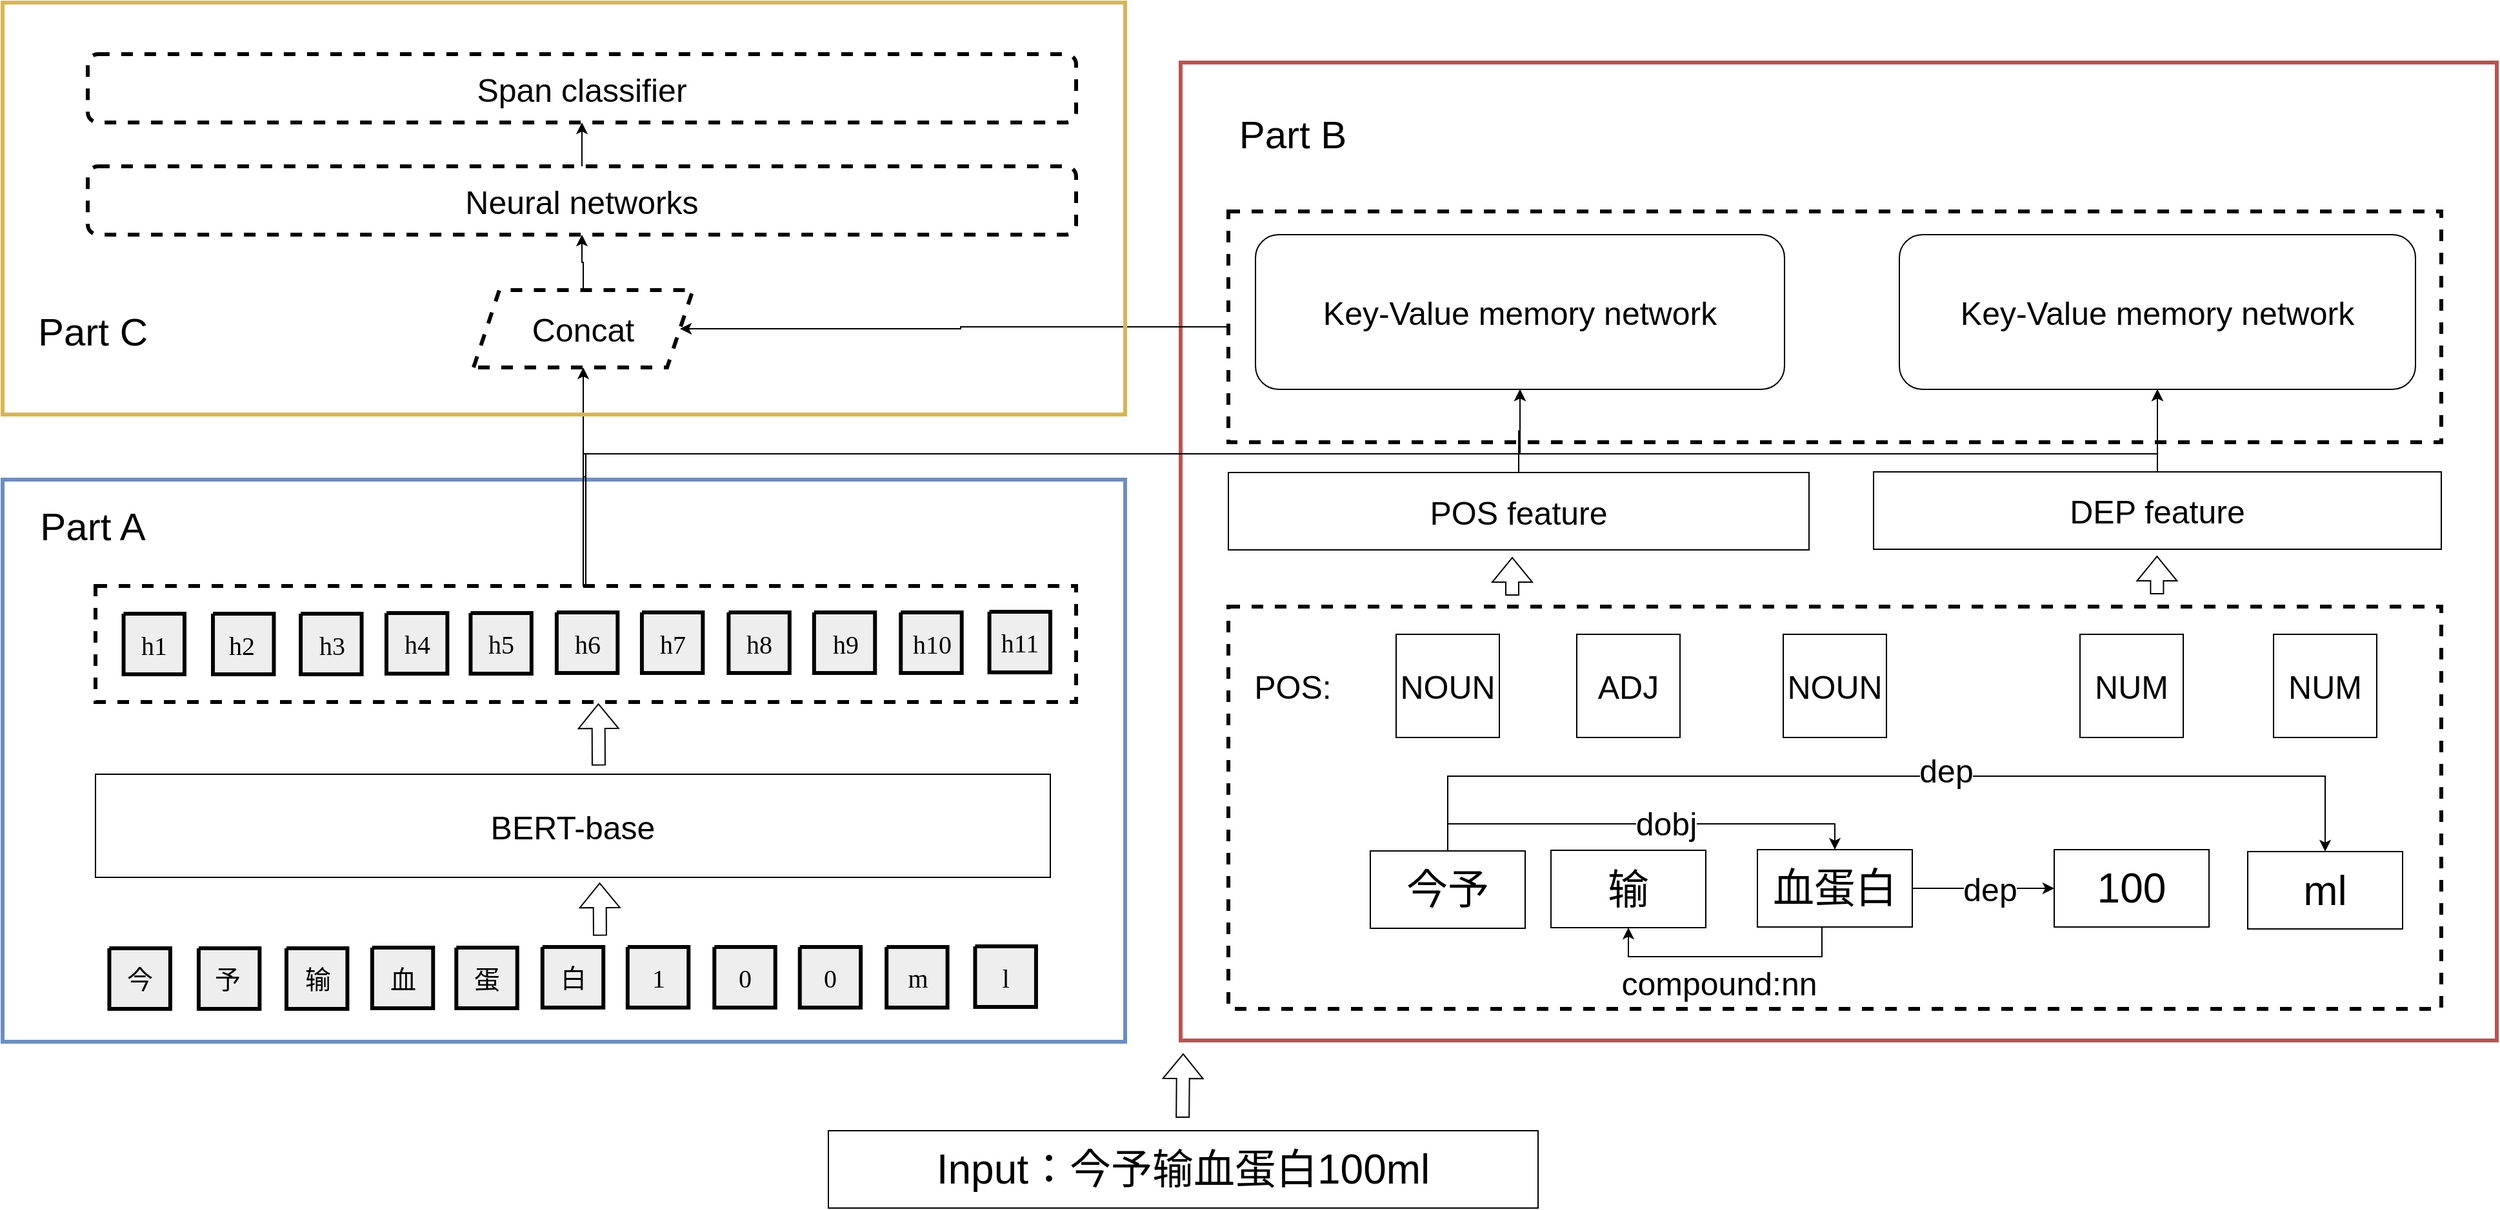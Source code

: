 <mxfile version="20.8.20" type="github" pages="2">
  <diagram id="XQGgxCQb59CGtTCqFSaC" name="第 1 页">
    <mxGraphModel dx="2586" dy="4641" grid="0" gridSize="10" guides="1" tooltips="1" connect="1" arrows="1" fold="1" page="1" pageScale="1" pageWidth="2339" pageHeight="3300" math="0" shadow="0">
      <root>
        <mxCell id="0" />
        <mxCell id="1" parent="0" />
        <mxCell id="_EZ3YEkm6RuFGxG8F9kl-73" value="" style="rounded=0;whiteSpace=wrap;html=1;strokeWidth=3;fontSize=25;fillColor=none;strokeColor=#b85450;" parent="1" vertex="1">
          <mxGeometry x="1573" y="-23.5" width="1020" height="758.5" as="geometry" />
        </mxCell>
        <mxCell id="_EZ3YEkm6RuFGxG8F9kl-71" value="" style="rounded=0;whiteSpace=wrap;html=1;strokeWidth=3;fontSize=25;fillColor=none;strokeColor=#6c8ebf;" parent="1" vertex="1">
          <mxGeometry x="660" y="300" width="870" height="436" as="geometry" />
        </mxCell>
        <mxCell id="_EZ3YEkm6RuFGxG8F9kl-60" value="" style="rounded=0;whiteSpace=wrap;html=1;dashed=1;strokeWidth=3;fontSize=25;fillColor=none;" parent="1" vertex="1">
          <mxGeometry x="1610" y="92" width="940" height="179" as="geometry" />
        </mxCell>
        <mxCell id="_EZ3YEkm6RuFGxG8F9kl-51" value="" style="rounded=0;whiteSpace=wrap;html=1;fontSize=25;fillColor=none;dashed=1;strokeWidth=3;" parent="1" vertex="1">
          <mxGeometry x="1610" y="398.5" width="940" height="312" as="geometry" />
        </mxCell>
        <mxCell id="NS00gCiKRsFZbpaDCI7U-1" value="" style="verticalLabelPosition=bottom;verticalAlign=top;html=1;shape=mxgraph.basic.patternFillRect;fillStyle=auto;step=5;fillStrokeWidth=0.2;fillStrokeColor=#dddddd;gradientDirection=north;strokeColor=none;shadow=0;sketch=0;fillColor=#eeeeee;strokeWidth=3;" parent="1" vertex="1">
          <mxGeometry x="742.73" y="663.5" width="47.22" height="47" as="geometry" />
        </mxCell>
        <mxCell id="NS00gCiKRsFZbpaDCI7U-2" value="&lt;span style=&quot;font-size: 20px;&quot;&gt;今&lt;/span&gt;" style="text;html=1;resizable=0;autosize=1;align=center;verticalAlign=middle;points=[];fillColor=none;strokeColor=none;rounded=0;dashed=1;fontFamily=Times New Roman;fontSize=11;strokeWidth=3;" parent="1" vertex="1">
          <mxGeometry x="745.73" y="667" width="40" height="40" as="geometry" />
        </mxCell>
        <mxCell id="NS00gCiKRsFZbpaDCI7U-3" value="" style="verticalLabelPosition=bottom;verticalAlign=top;html=1;shape=mxgraph.basic.patternFillRect;fillStyle=auto;step=5;fillStrokeWidth=0.2;fillStrokeColor=#dddddd;gradientDirection=north;strokeColor=none;shadow=0;sketch=0;fillColor=#eeeeee;strokeWidth=3;" parent="1" vertex="1">
          <mxGeometry x="811.98" y="663.5" width="47.22" height="47" as="geometry" />
        </mxCell>
        <mxCell id="NS00gCiKRsFZbpaDCI7U-4" value="" style="verticalLabelPosition=bottom;verticalAlign=top;html=1;shape=mxgraph.basic.patternFillRect;fillStyle=auto;step=5;fillStrokeWidth=0.2;fillStrokeColor=#dddddd;gradientDirection=north;strokeColor=none;shadow=0;sketch=0;fillColor=#eeeeee;strokeWidth=3;" parent="1" vertex="1">
          <mxGeometry x="880.01" y="663.5" width="47.22" height="47" as="geometry" />
        </mxCell>
        <mxCell id="NS00gCiKRsFZbpaDCI7U-5" value="&lt;font style=&quot;font-size: 20px;&quot;&gt;予&lt;/font&gt;" style="text;html=1;resizable=0;autosize=1;align=center;verticalAlign=middle;points=[];fillColor=none;strokeColor=none;rounded=0;dashed=1;fontFamily=Times New Roman;fontSize=11;strokeWidth=3;" parent="1" vertex="1">
          <mxGeometry x="813.72" y="667" width="40" height="40" as="geometry" />
        </mxCell>
        <mxCell id="NS00gCiKRsFZbpaDCI7U-6" value="&lt;span style=&quot;font-size: 20px;&quot;&gt;输&lt;/span&gt;" style="text;html=1;resizable=0;autosize=1;align=center;verticalAlign=middle;points=[];fillColor=none;strokeColor=none;rounded=0;dashed=1;fontFamily=Times New Roman;fontSize=11;strokeWidth=3;" parent="1" vertex="1">
          <mxGeometry x="883.62" y="667" width="40" height="40" as="geometry" />
        </mxCell>
        <mxCell id="NS00gCiKRsFZbpaDCI7U-7" value="" style="verticalLabelPosition=bottom;verticalAlign=top;html=1;shape=mxgraph.basic.patternFillRect;fillStyle=auto;step=5;fillStrokeWidth=0.2;fillStrokeColor=#dddddd;gradientDirection=north;strokeColor=none;shadow=0;sketch=0;fillColor=#eeeeee;strokeWidth=3;" parent="1" vertex="1">
          <mxGeometry x="946.44" y="663" width="47.22" height="47" as="geometry" />
        </mxCell>
        <mxCell id="NS00gCiKRsFZbpaDCI7U-8" value="" style="verticalLabelPosition=bottom;verticalAlign=top;html=1;shape=mxgraph.basic.patternFillRect;fillStyle=auto;step=5;fillStrokeWidth=0.2;fillStrokeColor=#dddddd;gradientDirection=north;strokeColor=none;shadow=0;sketch=0;fillColor=#eeeeee;strokeWidth=3;" parent="1" vertex="1">
          <mxGeometry x="1011.66" y="663" width="47.22" height="47" as="geometry" />
        </mxCell>
        <mxCell id="NS00gCiKRsFZbpaDCI7U-9" value="&lt;span style=&quot;font-size: 20px;&quot;&gt;血&lt;/span&gt;" style="text;html=1;resizable=0;autosize=1;align=center;verticalAlign=middle;points=[];fillColor=none;strokeColor=none;rounded=0;dashed=1;fontFamily=Times New Roman;fontSize=11;strokeWidth=3;" parent="1" vertex="1">
          <mxGeometry x="949.93" y="666.5" width="40" height="40" as="geometry" />
        </mxCell>
        <mxCell id="NS00gCiKRsFZbpaDCI7U-10" value="&lt;span style=&quot;font-size: 20px;&quot;&gt;蛋&lt;/span&gt;" style="text;html=1;resizable=0;autosize=1;align=center;verticalAlign=middle;points=[];fillColor=none;strokeColor=none;rounded=0;dashed=1;fontFamily=Times New Roman;fontSize=11;strokeWidth=3;" parent="1" vertex="1">
          <mxGeometry x="1015.27" y="666.5" width="40" height="40" as="geometry" />
        </mxCell>
        <mxCell id="NS00gCiKRsFZbpaDCI7U-11" value="" style="verticalLabelPosition=bottom;verticalAlign=top;html=1;shape=mxgraph.basic.patternFillRect;fillStyle=auto;step=5;fillStrokeWidth=0.2;fillStrokeColor=#dddddd;gradientDirection=north;strokeColor=none;shadow=0;sketch=0;fillColor=#eeeeee;strokeWidth=3;" parent="1" vertex="1">
          <mxGeometry x="1078.39" y="662.5" width="47.22" height="47" as="geometry" />
        </mxCell>
        <mxCell id="NS00gCiKRsFZbpaDCI7U-12" value="" style="verticalLabelPosition=bottom;verticalAlign=top;html=1;shape=mxgraph.basic.patternFillRect;fillStyle=auto;step=5;fillStrokeWidth=0.2;fillStrokeColor=#dddddd;gradientDirection=north;strokeColor=none;shadow=0;sketch=0;fillColor=#eeeeee;strokeWidth=3;" parent="1" vertex="1">
          <mxGeometry x="1144.42" y="662.5" width="47.22" height="47" as="geometry" />
        </mxCell>
        <mxCell id="NS00gCiKRsFZbpaDCI7U-13" value="&lt;span style=&quot;font-size: 20px;&quot;&gt;白&lt;/span&gt;" style="text;html=1;resizable=0;autosize=1;align=center;verticalAlign=middle;points=[];fillColor=none;strokeColor=none;rounded=0;dashed=1;fontFamily=Times New Roman;fontSize=11;strokeWidth=3;" parent="1" vertex="1">
          <mxGeometry x="1082" y="666" width="40" height="40" as="geometry" />
        </mxCell>
        <mxCell id="NS00gCiKRsFZbpaDCI7U-14" value="&lt;font style=&quot;font-size: 20px;&quot;&gt;1&lt;/font&gt;" style="text;html=1;resizable=0;autosize=1;align=center;verticalAlign=middle;points=[];fillColor=none;strokeColor=none;rounded=0;dashed=1;fontFamily=Times New Roman;fontSize=11;strokeWidth=3;" parent="1" vertex="1">
          <mxGeometry x="1153.03" y="666" width="30" height="40" as="geometry" />
        </mxCell>
        <mxCell id="NS00gCiKRsFZbpaDCI7U-15" value="" style="verticalLabelPosition=bottom;verticalAlign=top;html=1;shape=mxgraph.basic.patternFillRect;fillStyle=auto;step=5;fillStrokeWidth=0.2;fillStrokeColor=#dddddd;gradientDirection=north;strokeColor=none;shadow=0;sketch=0;fillColor=#eeeeee;strokeWidth=3;" parent="1" vertex="1">
          <mxGeometry x="1211.64" y="662.5" width="47.22" height="47" as="geometry" />
        </mxCell>
        <mxCell id="NS00gCiKRsFZbpaDCI7U-16" value="" style="verticalLabelPosition=bottom;verticalAlign=top;html=1;shape=mxgraph.basic.patternFillRect;fillStyle=auto;step=5;fillStrokeWidth=0.2;fillStrokeColor=#dddddd;gradientDirection=north;strokeColor=none;shadow=0;sketch=0;fillColor=#eeeeee;strokeWidth=3;" parent="1" vertex="1">
          <mxGeometry x="1277.86" y="662.5" width="47.22" height="47" as="geometry" />
        </mxCell>
        <mxCell id="NS00gCiKRsFZbpaDCI7U-17" value="" style="verticalLabelPosition=bottom;verticalAlign=top;html=1;shape=mxgraph.basic.patternFillRect;fillStyle=auto;step=5;fillStrokeWidth=0.2;fillStrokeColor=#dddddd;gradientDirection=north;strokeColor=none;shadow=0;sketch=0;fillColor=#eeeeee;strokeWidth=3;" parent="1" vertex="1">
          <mxGeometry x="1345.08" y="662.5" width="47.22" height="47" as="geometry" />
        </mxCell>
        <mxCell id="NS00gCiKRsFZbpaDCI7U-18" value="&lt;font style=&quot;font-size: 20px;&quot;&gt;0&lt;/font&gt;" style="text;html=1;resizable=0;autosize=1;align=center;verticalAlign=middle;points=[];fillColor=none;strokeColor=none;rounded=0;dashed=1;fontFamily=Times New Roman;fontSize=11;strokeWidth=3;" parent="1" vertex="1">
          <mxGeometry x="1220.25" y="666" width="30" height="40" as="geometry" />
        </mxCell>
        <mxCell id="NS00gCiKRsFZbpaDCI7U-19" value="&lt;font style=&quot;font-size: 20px;&quot;&gt;0&lt;/font&gt;" style="text;html=1;resizable=0;autosize=1;align=center;verticalAlign=middle;points=[];fillColor=none;strokeColor=none;rounded=0;dashed=1;fontFamily=Times New Roman;fontSize=11;strokeWidth=3;" parent="1" vertex="1">
          <mxGeometry x="1286.47" y="666" width="30" height="40" as="geometry" />
        </mxCell>
        <mxCell id="NS00gCiKRsFZbpaDCI7U-20" value="&lt;font style=&quot;font-size: 20px;&quot;&gt;m&lt;/font&gt;" style="text;html=1;resizable=0;autosize=1;align=center;verticalAlign=middle;points=[];fillColor=none;strokeColor=none;rounded=0;dashed=1;fontFamily=Times New Roman;fontSize=11;strokeWidth=3;" parent="1" vertex="1">
          <mxGeometry x="1348.69" y="666" width="40" height="40" as="geometry" />
        </mxCell>
        <mxCell id="NS00gCiKRsFZbpaDCI7U-21" value="" style="verticalLabelPosition=bottom;verticalAlign=top;html=1;shape=mxgraph.basic.patternFillRect;fillStyle=auto;step=5;fillStrokeWidth=0.2;fillStrokeColor=#dddddd;gradientDirection=north;strokeColor=none;shadow=0;sketch=0;fillColor=#eeeeee;strokeWidth=3;" parent="1" vertex="1">
          <mxGeometry x="1413.73" y="662" width="47.22" height="47" as="geometry" />
        </mxCell>
        <mxCell id="NS00gCiKRsFZbpaDCI7U-22" value="&lt;span style=&quot;font-size: 20px;&quot;&gt;l&lt;/span&gt;" style="text;html=1;resizable=0;autosize=1;align=center;verticalAlign=middle;points=[];fillColor=none;strokeColor=none;rounded=0;dashed=1;fontFamily=Times New Roman;fontSize=11;strokeWidth=3;" parent="1" vertex="1">
          <mxGeometry x="1422.34" y="665.5" width="30" height="40" as="geometry" />
        </mxCell>
        <mxCell id="NS00gCiKRsFZbpaDCI7U-23" value="&lt;font style=&quot;font-size: 32px;&quot;&gt;Input：今予输血蛋白100ml&lt;/font&gt;" style="rounded=0;whiteSpace=wrap;html=1;" parent="1" vertex="1">
          <mxGeometry x="1300" y="805" width="550" height="60" as="geometry" />
        </mxCell>
        <mxCell id="_EZ3YEkm6RuFGxG8F9kl-6" style="edgeStyle=orthogonalEdgeStyle;rounded=0;orthogonalLoop=1;jettySize=auto;html=1;exitX=0.5;exitY=0;exitDx=0;exitDy=0;entryX=0.5;entryY=0;entryDx=0;entryDy=0;" parent="1" source="NS00gCiKRsFZbpaDCI7U-24" target="_EZ3YEkm6RuFGxG8F9kl-3" edge="1">
          <mxGeometry relative="1" as="geometry" />
        </mxCell>
        <mxCell id="_EZ3YEkm6RuFGxG8F9kl-12" value="dobj" style="edgeLabel;html=1;align=center;verticalAlign=middle;resizable=0;points=[];fontSize=25;" parent="_EZ3YEkm6RuFGxG8F9kl-6" vertex="1" connectable="0">
          <mxGeometry x="0.107" y="1" relative="1" as="geometry">
            <mxPoint x="1" as="offset" />
          </mxGeometry>
        </mxCell>
        <mxCell id="_EZ3YEkm6RuFGxG8F9kl-10" style="edgeStyle=orthogonalEdgeStyle;rounded=0;orthogonalLoop=1;jettySize=auto;html=1;exitX=0.5;exitY=0;exitDx=0;exitDy=0;entryX=0.5;entryY=0;entryDx=0;entryDy=0;" parent="1" source="NS00gCiKRsFZbpaDCI7U-24" target="_EZ3YEkm6RuFGxG8F9kl-5" edge="1">
          <mxGeometry relative="1" as="geometry">
            <Array as="points">
              <mxPoint x="1780" y="530" />
              <mxPoint x="2460" y="530" />
            </Array>
          </mxGeometry>
        </mxCell>
        <mxCell id="_EZ3YEkm6RuFGxG8F9kl-11" value="&lt;font style=&quot;font-size: 25px;&quot;&gt;dep&lt;/font&gt;" style="edgeLabel;html=1;align=center;verticalAlign=middle;resizable=0;points=[];" parent="_EZ3YEkm6RuFGxG8F9kl-10" vertex="1" connectable="0">
          <mxGeometry x="0.111" y="5" relative="1" as="geometry">
            <mxPoint x="1" as="offset" />
          </mxGeometry>
        </mxCell>
        <mxCell id="NS00gCiKRsFZbpaDCI7U-24" value="今予" style="rounded=0;whiteSpace=wrap;html=1;fontSize=32;" parent="1" vertex="1">
          <mxGeometry x="1720" y="588" width="120" height="60" as="geometry" />
        </mxCell>
        <mxCell id="_EZ3YEkm6RuFGxG8F9kl-2" value="输" style="rounded=0;whiteSpace=wrap;html=1;fontSize=32;" parent="1" vertex="1">
          <mxGeometry x="1860" y="587.5" width="120" height="60" as="geometry" />
        </mxCell>
        <mxCell id="_EZ3YEkm6RuFGxG8F9kl-7" style="edgeStyle=orthogonalEdgeStyle;rounded=0;orthogonalLoop=1;jettySize=auto;html=1;exitX=0.5;exitY=1;exitDx=0;exitDy=0;entryX=0.5;entryY=1;entryDx=0;entryDy=0;" parent="1" source="_EZ3YEkm6RuFGxG8F9kl-3" target="_EZ3YEkm6RuFGxG8F9kl-2" edge="1">
          <mxGeometry relative="1" as="geometry">
            <Array as="points">
              <mxPoint x="2070" y="670" />
              <mxPoint x="1920" y="670" />
            </Array>
          </mxGeometry>
        </mxCell>
        <mxCell id="_EZ3YEkm6RuFGxG8F9kl-13" value="compound:nn" style="edgeLabel;html=1;align=center;verticalAlign=middle;resizable=0;points=[];fontSize=25;" parent="_EZ3YEkm6RuFGxG8F9kl-7" vertex="1" connectable="0">
          <mxGeometry x="-0.305" y="-1" relative="1" as="geometry">
            <mxPoint x="-42" y="21" as="offset" />
          </mxGeometry>
        </mxCell>
        <mxCell id="_EZ3YEkm6RuFGxG8F9kl-9" style="edgeStyle=orthogonalEdgeStyle;rounded=0;orthogonalLoop=1;jettySize=auto;html=1;exitX=1;exitY=0.5;exitDx=0;exitDy=0;entryX=0;entryY=0.5;entryDx=0;entryDy=0;" parent="1" source="_EZ3YEkm6RuFGxG8F9kl-3" target="_EZ3YEkm6RuFGxG8F9kl-4" edge="1">
          <mxGeometry relative="1" as="geometry" />
        </mxCell>
        <mxCell id="_EZ3YEkm6RuFGxG8F9kl-43" value="dep" style="edgeLabel;html=1;align=center;verticalAlign=middle;resizable=0;points=[];fontSize=25;" parent="_EZ3YEkm6RuFGxG8F9kl-9" vertex="1" connectable="0">
          <mxGeometry x="-0.274" y="-1" relative="1" as="geometry">
            <mxPoint x="20" y="-1" as="offset" />
          </mxGeometry>
        </mxCell>
        <mxCell id="_EZ3YEkm6RuFGxG8F9kl-3" value="血蛋白" style="rounded=0;whiteSpace=wrap;html=1;fontSize=32;" parent="1" vertex="1">
          <mxGeometry x="2020" y="587" width="120" height="60" as="geometry" />
        </mxCell>
        <mxCell id="_EZ3YEkm6RuFGxG8F9kl-4" value="100" style="rounded=0;whiteSpace=wrap;html=1;fontSize=32;" parent="1" vertex="1">
          <mxGeometry x="2250" y="587" width="120" height="60" as="geometry" />
        </mxCell>
        <mxCell id="_EZ3YEkm6RuFGxG8F9kl-5" value="ml" style="rounded=0;whiteSpace=wrap;html=1;fontSize=32;" parent="1" vertex="1">
          <mxGeometry x="2400" y="588.5" width="120" height="60" as="geometry" />
        </mxCell>
        <mxCell id="_EZ3YEkm6RuFGxG8F9kl-14" value="BERT-base" style="rounded=0;whiteSpace=wrap;html=1;fontSize=25;" parent="1" vertex="1">
          <mxGeometry x="732" y="528.5" width="740" height="80" as="geometry" />
        </mxCell>
        <mxCell id="_EZ3YEkm6RuFGxG8F9kl-58" style="edgeStyle=orthogonalEdgeStyle;rounded=0;orthogonalLoop=1;jettySize=auto;html=1;exitX=0.5;exitY=0;exitDx=0;exitDy=0;entryX=0.5;entryY=1;entryDx=0;entryDy=0;fontSize=25;" parent="1" source="_EZ3YEkm6RuFGxG8F9kl-15" target="_EZ3YEkm6RuFGxG8F9kl-55" edge="1">
          <mxGeometry relative="1" as="geometry" />
        </mxCell>
        <mxCell id="_EZ3YEkm6RuFGxG8F9kl-15" value="POS feature" style="rounded=0;whiteSpace=wrap;html=1;fontSize=25;" parent="1" vertex="1">
          <mxGeometry x="1610" y="294.5" width="450" height="60" as="geometry" />
        </mxCell>
        <mxCell id="_EZ3YEkm6RuFGxG8F9kl-54" style="edgeStyle=orthogonalEdgeStyle;rounded=0;orthogonalLoop=1;jettySize=auto;html=1;exitX=0.5;exitY=0;exitDx=0;exitDy=0;entryX=0.5;entryY=1;entryDx=0;entryDy=0;fontSize=25;" parent="1" source="_EZ3YEkm6RuFGxG8F9kl-17" target="_EZ3YEkm6RuFGxG8F9kl-19" edge="1">
          <mxGeometry relative="1" as="geometry" />
        </mxCell>
        <mxCell id="_EZ3YEkm6RuFGxG8F9kl-17" value="DEP feature" style="rounded=0;whiteSpace=wrap;html=1;fontSize=25;" parent="1" vertex="1">
          <mxGeometry x="2110" y="294" width="440" height="60" as="geometry" />
        </mxCell>
        <mxCell id="_EZ3YEkm6RuFGxG8F9kl-19" value="Key-Value memory network" style="rounded=1;whiteSpace=wrap;html=1;fontSize=25;" parent="1" vertex="1">
          <mxGeometry x="2130" y="110" width="400" height="120" as="geometry" />
        </mxCell>
        <mxCell id="_EZ3YEkm6RuFGxG8F9kl-21" value="" style="verticalLabelPosition=bottom;verticalAlign=top;html=1;shape=mxgraph.basic.patternFillRect;fillStyle=auto;step=5;fillStrokeWidth=0.2;fillStrokeColor=#dddddd;gradientDirection=north;strokeColor=none;shadow=0;sketch=0;fillColor=#eeeeee;strokeWidth=3;" parent="1" vertex="1">
          <mxGeometry x="753.78" y="404" width="47.22" height="47" as="geometry" />
        </mxCell>
        <mxCell id="_EZ3YEkm6RuFGxG8F9kl-22" value="&lt;span style=&quot;font-size: 20px;&quot;&gt;h1&lt;/span&gt;" style="text;html=1;resizable=0;autosize=1;align=center;verticalAlign=middle;points=[];fillColor=none;strokeColor=none;rounded=0;dashed=1;fontFamily=Times New Roman;fontSize=11;strokeWidth=3;" parent="1" vertex="1">
          <mxGeometry x="756.78" y="407.5" width="40" height="40" as="geometry" />
        </mxCell>
        <mxCell id="_EZ3YEkm6RuFGxG8F9kl-23" value="" style="verticalLabelPosition=bottom;verticalAlign=top;html=1;shape=mxgraph.basic.patternFillRect;fillStyle=auto;step=5;fillStrokeWidth=0.2;fillStrokeColor=#dddddd;gradientDirection=north;strokeColor=none;shadow=0;sketch=0;fillColor=#eeeeee;strokeWidth=3;" parent="1" vertex="1">
          <mxGeometry x="823.03" y="404" width="47.22" height="47" as="geometry" />
        </mxCell>
        <mxCell id="_EZ3YEkm6RuFGxG8F9kl-24" value="" style="verticalLabelPosition=bottom;verticalAlign=top;html=1;shape=mxgraph.basic.patternFillRect;fillStyle=auto;step=5;fillStrokeWidth=0.2;fillStrokeColor=#dddddd;gradientDirection=north;strokeColor=none;shadow=0;sketch=0;fillColor=#eeeeee;strokeWidth=3;" parent="1" vertex="1">
          <mxGeometry x="891.06" y="404" width="47.22" height="47" as="geometry" />
        </mxCell>
        <mxCell id="_EZ3YEkm6RuFGxG8F9kl-25" value="&lt;font style=&quot;font-size: 20px;&quot;&gt;h2&lt;/font&gt;" style="text;html=1;resizable=0;autosize=1;align=center;verticalAlign=middle;points=[];fillColor=none;strokeColor=none;rounded=0;dashed=1;fontFamily=Times New Roman;fontSize=11;strokeWidth=3;" parent="1" vertex="1">
          <mxGeometry x="824.77" y="407.5" width="40" height="40" as="geometry" />
        </mxCell>
        <mxCell id="_EZ3YEkm6RuFGxG8F9kl-26" value="&lt;span style=&quot;font-size: 20px;&quot;&gt;h3&lt;/span&gt;" style="text;html=1;resizable=0;autosize=1;align=center;verticalAlign=middle;points=[];fillColor=none;strokeColor=none;rounded=0;dashed=1;fontFamily=Times New Roman;fontSize=11;strokeWidth=3;" parent="1" vertex="1">
          <mxGeometry x="894.67" y="407.5" width="40" height="40" as="geometry" />
        </mxCell>
        <mxCell id="_EZ3YEkm6RuFGxG8F9kl-27" value="" style="verticalLabelPosition=bottom;verticalAlign=top;html=1;shape=mxgraph.basic.patternFillRect;fillStyle=auto;step=5;fillStrokeWidth=0.2;fillStrokeColor=#dddddd;gradientDirection=north;strokeColor=none;shadow=0;sketch=0;fillColor=#eeeeee;strokeWidth=3;" parent="1" vertex="1">
          <mxGeometry x="957.49" y="403.5" width="47.22" height="47" as="geometry" />
        </mxCell>
        <mxCell id="_EZ3YEkm6RuFGxG8F9kl-28" value="" style="verticalLabelPosition=bottom;verticalAlign=top;html=1;shape=mxgraph.basic.patternFillRect;fillStyle=auto;step=5;fillStrokeWidth=0.2;fillStrokeColor=#dddddd;gradientDirection=north;strokeColor=none;shadow=0;sketch=0;fillColor=#eeeeee;strokeWidth=3;" parent="1" vertex="1">
          <mxGeometry x="1022.71" y="403.5" width="47.22" height="47" as="geometry" />
        </mxCell>
        <mxCell id="_EZ3YEkm6RuFGxG8F9kl-29" value="&lt;span style=&quot;font-size: 20px;&quot;&gt;h4&lt;/span&gt;" style="text;html=1;resizable=0;autosize=1;align=center;verticalAlign=middle;points=[];fillColor=none;strokeColor=none;rounded=0;dashed=1;fontFamily=Times New Roman;fontSize=11;strokeWidth=3;" parent="1" vertex="1">
          <mxGeometry x="960.98" y="407" width="40" height="40" as="geometry" />
        </mxCell>
        <mxCell id="_EZ3YEkm6RuFGxG8F9kl-30" value="&lt;span style=&quot;font-size: 20px;&quot;&gt;h5&lt;/span&gt;" style="text;html=1;resizable=0;autosize=1;align=center;verticalAlign=middle;points=[];fillColor=none;strokeColor=none;rounded=0;dashed=1;fontFamily=Times New Roman;fontSize=11;strokeWidth=3;" parent="1" vertex="1">
          <mxGeometry x="1026.32" y="407" width="40" height="40" as="geometry" />
        </mxCell>
        <mxCell id="_EZ3YEkm6RuFGxG8F9kl-31" value="" style="verticalLabelPosition=bottom;verticalAlign=top;html=1;shape=mxgraph.basic.patternFillRect;fillStyle=auto;step=5;fillStrokeWidth=0.2;fillStrokeColor=#dddddd;gradientDirection=north;strokeColor=none;shadow=0;sketch=0;fillColor=#eeeeee;strokeWidth=3;" parent="1" vertex="1">
          <mxGeometry x="1089.44" y="403" width="47.22" height="47" as="geometry" />
        </mxCell>
        <mxCell id="_EZ3YEkm6RuFGxG8F9kl-32" value="" style="verticalLabelPosition=bottom;verticalAlign=top;html=1;shape=mxgraph.basic.patternFillRect;fillStyle=auto;step=5;fillStrokeWidth=0.2;fillStrokeColor=#dddddd;gradientDirection=north;strokeColor=none;shadow=0;sketch=0;fillColor=#eeeeee;strokeWidth=3;" parent="1" vertex="1">
          <mxGeometry x="1155.47" y="403" width="47.22" height="47" as="geometry" />
        </mxCell>
        <mxCell id="_EZ3YEkm6RuFGxG8F9kl-33" value="&lt;span style=&quot;font-size: 20px;&quot;&gt;h6&lt;/span&gt;" style="text;html=1;resizable=0;autosize=1;align=center;verticalAlign=middle;points=[];fillColor=none;strokeColor=none;rounded=0;dashed=1;fontFamily=Times New Roman;fontSize=11;strokeWidth=3;" parent="1" vertex="1">
          <mxGeometry x="1093.05" y="406.5" width="40" height="40" as="geometry" />
        </mxCell>
        <mxCell id="_EZ3YEkm6RuFGxG8F9kl-34" value="&lt;font style=&quot;font-size: 20px;&quot;&gt;h7&lt;/font&gt;" style="text;html=1;resizable=0;autosize=1;align=center;verticalAlign=middle;points=[];fillColor=none;strokeColor=none;rounded=0;dashed=1;fontFamily=Times New Roman;fontSize=11;strokeWidth=3;" parent="1" vertex="1">
          <mxGeometry x="1159.08" y="406.5" width="40" height="40" as="geometry" />
        </mxCell>
        <mxCell id="_EZ3YEkm6RuFGxG8F9kl-35" value="" style="verticalLabelPosition=bottom;verticalAlign=top;html=1;shape=mxgraph.basic.patternFillRect;fillStyle=auto;step=5;fillStrokeWidth=0.2;fillStrokeColor=#dddddd;gradientDirection=north;strokeColor=none;shadow=0;sketch=0;fillColor=#eeeeee;strokeWidth=3;" parent="1" vertex="1">
          <mxGeometry x="1222.69" y="403" width="47.22" height="47" as="geometry" />
        </mxCell>
        <mxCell id="_EZ3YEkm6RuFGxG8F9kl-36" value="" style="verticalLabelPosition=bottom;verticalAlign=top;html=1;shape=mxgraph.basic.patternFillRect;fillStyle=auto;step=5;fillStrokeWidth=0.2;fillStrokeColor=#dddddd;gradientDirection=north;strokeColor=none;shadow=0;sketch=0;fillColor=#eeeeee;strokeWidth=3;" parent="1" vertex="1">
          <mxGeometry x="1288.91" y="403" width="47.22" height="47" as="geometry" />
        </mxCell>
        <mxCell id="_EZ3YEkm6RuFGxG8F9kl-37" value="" style="verticalLabelPosition=bottom;verticalAlign=top;html=1;shape=mxgraph.basic.patternFillRect;fillStyle=auto;step=5;fillStrokeWidth=0.2;fillStrokeColor=#dddddd;gradientDirection=north;strokeColor=none;shadow=0;sketch=0;fillColor=#eeeeee;strokeWidth=3;" parent="1" vertex="1">
          <mxGeometry x="1356.13" y="403" width="47.22" height="47" as="geometry" />
        </mxCell>
        <mxCell id="_EZ3YEkm6RuFGxG8F9kl-38" value="&lt;font style=&quot;font-size: 20px;&quot;&gt;h8&lt;/font&gt;" style="text;html=1;resizable=0;autosize=1;align=center;verticalAlign=middle;points=[];fillColor=none;strokeColor=none;rounded=0;dashed=1;fontFamily=Times New Roman;fontSize=11;strokeWidth=3;" parent="1" vertex="1">
          <mxGeometry x="1226.3" y="406.5" width="40" height="40" as="geometry" />
        </mxCell>
        <mxCell id="_EZ3YEkm6RuFGxG8F9kl-39" value="&lt;font style=&quot;font-size: 20px;&quot;&gt;h9&lt;/font&gt;" style="text;html=1;resizable=0;autosize=1;align=center;verticalAlign=middle;points=[];fillColor=none;strokeColor=none;rounded=0;dashed=1;fontFamily=Times New Roman;fontSize=11;strokeWidth=3;" parent="1" vertex="1">
          <mxGeometry x="1292.52" y="406.5" width="40" height="40" as="geometry" />
        </mxCell>
        <mxCell id="_EZ3YEkm6RuFGxG8F9kl-40" value="&lt;font style=&quot;font-size: 20px;&quot;&gt;h10&lt;/font&gt;" style="text;html=1;resizable=0;autosize=1;align=center;verticalAlign=middle;points=[];fillColor=none;strokeColor=none;rounded=0;dashed=1;fontFamily=Times New Roman;fontSize=11;strokeWidth=3;" parent="1" vertex="1">
          <mxGeometry x="1354.74" y="406.5" width="50" height="40" as="geometry" />
        </mxCell>
        <mxCell id="_EZ3YEkm6RuFGxG8F9kl-41" value="" style="verticalLabelPosition=bottom;verticalAlign=top;html=1;shape=mxgraph.basic.patternFillRect;fillStyle=auto;step=5;fillStrokeWidth=0.2;fillStrokeColor=#dddddd;gradientDirection=north;strokeColor=none;shadow=0;sketch=0;fillColor=#eeeeee;strokeWidth=3;" parent="1" vertex="1">
          <mxGeometry x="1424.78" y="402.5" width="47.22" height="47" as="geometry" />
        </mxCell>
        <mxCell id="_EZ3YEkm6RuFGxG8F9kl-42" value="&lt;span style=&quot;font-size: 20px;&quot;&gt;h11&lt;/span&gt;" style="text;html=1;resizable=0;autosize=1;align=center;verticalAlign=middle;points=[];fillColor=none;strokeColor=none;rounded=0;dashed=1;fontFamily=Times New Roman;fontSize=11;strokeWidth=3;" parent="1" vertex="1">
          <mxGeometry x="1423.39" y="406" width="50" height="40" as="geometry" />
        </mxCell>
        <mxCell id="_EZ3YEkm6RuFGxG8F9kl-44" value="NOUN" style="whiteSpace=wrap;html=1;aspect=fixed;fontSize=25;" parent="1" vertex="1">
          <mxGeometry x="1740" y="420" width="80" height="80" as="geometry" />
        </mxCell>
        <mxCell id="_EZ3YEkm6RuFGxG8F9kl-45" value="ADJ" style="whiteSpace=wrap;html=1;aspect=fixed;fontSize=25;" parent="1" vertex="1">
          <mxGeometry x="1880" y="420" width="80" height="80" as="geometry" />
        </mxCell>
        <mxCell id="_EZ3YEkm6RuFGxG8F9kl-46" value="NOUN" style="whiteSpace=wrap;html=1;aspect=fixed;fontSize=25;" parent="1" vertex="1">
          <mxGeometry x="2040" y="420" width="80" height="80" as="geometry" />
        </mxCell>
        <mxCell id="_EZ3YEkm6RuFGxG8F9kl-47" value="NUM" style="whiteSpace=wrap;html=1;aspect=fixed;fontSize=25;" parent="1" vertex="1">
          <mxGeometry x="2270" y="420" width="80" height="80" as="geometry" />
        </mxCell>
        <mxCell id="_EZ3YEkm6RuFGxG8F9kl-48" value="NUM" style="whiteSpace=wrap;html=1;aspect=fixed;fontSize=25;" parent="1" vertex="1">
          <mxGeometry x="2420" y="420" width="80" height="80" as="geometry" />
        </mxCell>
        <mxCell id="_EZ3YEkm6RuFGxG8F9kl-50" value="POS:" style="text;strokeColor=none;align=center;fillColor=none;html=1;verticalAlign=middle;whiteSpace=wrap;rounded=0;fontSize=25;" parent="1" vertex="1">
          <mxGeometry x="1630" y="445" width="60" height="30" as="geometry" />
        </mxCell>
        <mxCell id="_EZ3YEkm6RuFGxG8F9kl-52" value="" style="shape=flexArrow;endArrow=classic;html=1;rounded=0;fontSize=25;exitX=0.527;exitY=-0.021;exitDx=0;exitDy=0;exitPerimeter=0;" parent="1" edge="1">
          <mxGeometry width="50" height="50" relative="1" as="geometry">
            <mxPoint x="1121.98" y="521.82" as="sourcePoint" />
            <mxPoint x="1121.77" y="473.5" as="targetPoint" />
          </mxGeometry>
        </mxCell>
        <mxCell id="_EZ3YEkm6RuFGxG8F9kl-53" value="" style="shape=flexArrow;endArrow=classic;html=1;rounded=0;fontSize=25;exitX=0.527;exitY=-0.021;exitDx=0;exitDy=0;exitPerimeter=0;" parent="1" edge="1">
          <mxGeometry width="50" height="50" relative="1" as="geometry">
            <mxPoint x="1122.98" y="653.82" as="sourcePoint" />
            <mxPoint x="1122.77" y="612.5" as="targetPoint" />
          </mxGeometry>
        </mxCell>
        <mxCell id="_EZ3YEkm6RuFGxG8F9kl-55" value="Key-Value memory network" style="rounded=1;whiteSpace=wrap;html=1;fontSize=25;" parent="1" vertex="1">
          <mxGeometry x="1631" y="110" width="410" height="120" as="geometry" />
        </mxCell>
        <mxCell id="_EZ3YEkm6RuFGxG8F9kl-57" style="edgeStyle=orthogonalEdgeStyle;rounded=0;orthogonalLoop=1;jettySize=auto;html=1;exitX=0.5;exitY=0;exitDx=0;exitDy=0;entryX=0.5;entryY=1;entryDx=0;entryDy=0;fontSize=25;" parent="1" source="_EZ3YEkm6RuFGxG8F9kl-56" target="_EZ3YEkm6RuFGxG8F9kl-55" edge="1">
          <mxGeometry relative="1" as="geometry">
            <Array as="points">
              <mxPoint x="1110" y="280" />
              <mxPoint x="1835" y="280" />
            </Array>
          </mxGeometry>
        </mxCell>
        <mxCell id="_EZ3YEkm6RuFGxG8F9kl-59" style="edgeStyle=orthogonalEdgeStyle;rounded=0;orthogonalLoop=1;jettySize=auto;html=1;exitX=0.5;exitY=0;exitDx=0;exitDy=0;entryX=0.5;entryY=1;entryDx=0;entryDy=0;fontSize=25;" parent="1" source="_EZ3YEkm6RuFGxG8F9kl-56" target="_EZ3YEkm6RuFGxG8F9kl-19" edge="1">
          <mxGeometry relative="1" as="geometry">
            <Array as="points">
              <mxPoint x="1110" y="280" />
              <mxPoint x="2330" y="280" />
            </Array>
          </mxGeometry>
        </mxCell>
        <mxCell id="_EZ3YEkm6RuFGxG8F9kl-63" style="edgeStyle=orthogonalEdgeStyle;rounded=0;orthogonalLoop=1;jettySize=auto;html=1;exitX=0.5;exitY=0;exitDx=0;exitDy=0;entryX=0.5;entryY=1;entryDx=0;entryDy=0;fontSize=25;" parent="1" source="_EZ3YEkm6RuFGxG8F9kl-56" target="_EZ3YEkm6RuFGxG8F9kl-61" edge="1">
          <mxGeometry relative="1" as="geometry" />
        </mxCell>
        <mxCell id="_EZ3YEkm6RuFGxG8F9kl-56" value="" style="rounded=0;whiteSpace=wrap;html=1;dashed=1;strokeWidth=3;fontSize=25;fillColor=none;" parent="1" vertex="1">
          <mxGeometry x="732" y="382.5" width="760" height="90" as="geometry" />
        </mxCell>
        <mxCell id="_EZ3YEkm6RuFGxG8F9kl-62" style="edgeStyle=orthogonalEdgeStyle;rounded=0;orthogonalLoop=1;jettySize=auto;html=1;exitX=0;exitY=0.5;exitDx=0;exitDy=0;entryX=1;entryY=0.5;entryDx=0;entryDy=0;fontSize=25;" parent="1" source="_EZ3YEkm6RuFGxG8F9kl-60" target="_EZ3YEkm6RuFGxG8F9kl-61" edge="1">
          <mxGeometry relative="1" as="geometry" />
        </mxCell>
        <mxCell id="_EZ3YEkm6RuFGxG8F9kl-65" style="edgeStyle=orthogonalEdgeStyle;rounded=0;orthogonalLoop=1;jettySize=auto;html=1;exitX=0.5;exitY=0;exitDx=0;exitDy=0;entryX=0.5;entryY=1;entryDx=0;entryDy=0;fontSize=25;" parent="1" source="_EZ3YEkm6RuFGxG8F9kl-61" target="_EZ3YEkm6RuFGxG8F9kl-64" edge="1">
          <mxGeometry relative="1" as="geometry" />
        </mxCell>
        <mxCell id="_EZ3YEkm6RuFGxG8F9kl-61" value="Concat" style="shape=parallelogram;perimeter=parallelogramPerimeter;whiteSpace=wrap;html=1;fixedSize=1;dashed=1;strokeWidth=3;fontSize=25;fillColor=none;" parent="1" vertex="1">
          <mxGeometry x="1025" y="153" width="170" height="60" as="geometry" />
        </mxCell>
        <mxCell id="_EZ3YEkm6RuFGxG8F9kl-76" style="edgeStyle=orthogonalEdgeStyle;rounded=0;orthogonalLoop=1;jettySize=auto;html=1;exitX=0.5;exitY=0;exitDx=0;exitDy=0;entryX=0.5;entryY=1;entryDx=0;entryDy=0;fontSize=30;" parent="1" source="_EZ3YEkm6RuFGxG8F9kl-64" target="_EZ3YEkm6RuFGxG8F9kl-75" edge="1">
          <mxGeometry relative="1" as="geometry" />
        </mxCell>
        <mxCell id="_EZ3YEkm6RuFGxG8F9kl-64" value="Neural networks" style="rounded=1;whiteSpace=wrap;html=1;dashed=1;strokeWidth=3;fontSize=25;fillColor=none;" parent="1" vertex="1">
          <mxGeometry x="726" y="57" width="766" height="53" as="geometry" />
        </mxCell>
        <mxCell id="_EZ3YEkm6RuFGxG8F9kl-66" value="" style="shape=flexArrow;endArrow=classic;html=1;rounded=0;fontSize=25;" parent="1" edge="1">
          <mxGeometry width="50" height="50" relative="1" as="geometry">
            <mxPoint x="1574.58" y="795" as="sourcePoint" />
            <mxPoint x="1575" y="745" as="targetPoint" />
          </mxGeometry>
        </mxCell>
        <mxCell id="_EZ3YEkm6RuFGxG8F9kl-69" value="" style="shape=flexArrow;endArrow=classic;html=1;rounded=0;fontSize=25;" parent="1" edge="1">
          <mxGeometry width="50" height="50" relative="1" as="geometry">
            <mxPoint x="1830" y="390" as="sourcePoint" />
            <mxPoint x="1830" y="360" as="targetPoint" />
          </mxGeometry>
        </mxCell>
        <mxCell id="_EZ3YEkm6RuFGxG8F9kl-70" value="" style="shape=flexArrow;endArrow=classic;html=1;rounded=0;fontSize=25;" parent="1" edge="1">
          <mxGeometry width="50" height="50" relative="1" as="geometry">
            <mxPoint x="2329.7" y="389" as="sourcePoint" />
            <mxPoint x="2329.7" y="359" as="targetPoint" />
          </mxGeometry>
        </mxCell>
        <mxCell id="_EZ3YEkm6RuFGxG8F9kl-72" value="&lt;font style=&quot;font-size: 30px;&quot;&gt;Part A&lt;/font&gt;" style="text;strokeColor=none;align=center;fillColor=none;html=1;verticalAlign=middle;whiteSpace=wrap;rounded=0;strokeWidth=3;fontSize=25;" parent="1" vertex="1">
          <mxGeometry x="669.95" y="321" width="120" height="30" as="geometry" />
        </mxCell>
        <mxCell id="_EZ3YEkm6RuFGxG8F9kl-74" value="&lt;font style=&quot;font-size: 30px;&quot;&gt;Part B&lt;/font&gt;" style="text;strokeColor=none;align=center;fillColor=none;html=1;verticalAlign=middle;whiteSpace=wrap;rounded=0;strokeWidth=3;fontSize=25;" parent="1" vertex="1">
          <mxGeometry x="1600" y="16.5" width="120" height="30" as="geometry" />
        </mxCell>
        <mxCell id="_EZ3YEkm6RuFGxG8F9kl-75" value="Span classifier" style="rounded=1;whiteSpace=wrap;html=1;dashed=1;strokeWidth=3;fontSize=25;fillColor=none;" parent="1" vertex="1">
          <mxGeometry x="726" y="-30" width="766" height="53" as="geometry" />
        </mxCell>
        <mxCell id="_EZ3YEkm6RuFGxG8F9kl-77" value="" style="rounded=0;whiteSpace=wrap;html=1;strokeWidth=3;fontSize=25;fillColor=none;strokeColor=#d6b656;" parent="1" vertex="1">
          <mxGeometry x="660" y="-70" width="870" height="319.5" as="geometry" />
        </mxCell>
        <mxCell id="_EZ3YEkm6RuFGxG8F9kl-78" value="&lt;font style=&quot;font-size: 30px;&quot;&gt;Part C&lt;/font&gt;" style="text;strokeColor=none;align=center;fillColor=none;html=1;verticalAlign=middle;whiteSpace=wrap;rounded=0;strokeWidth=3;fontSize=25;" parent="1" vertex="1">
          <mxGeometry x="669.95" y="170" width="120" height="30" as="geometry" />
        </mxCell>
      </root>
    </mxGraphModel>
  </diagram>
  <diagram id="b9GTOyHMJrUYbHdpC5fi" name="第 2 页">
    <mxGraphModel dx="2058" dy="639" grid="0" gridSize="10" guides="1" tooltips="1" connect="1" arrows="1" fold="1" page="1" pageScale="1" pageWidth="827" pageHeight="1169" math="0" shadow="0">
      <root>
        <mxCell id="0" />
        <mxCell id="1" parent="0" />
        <mxCell id="yiJvitMjWtOU7qGL33Nb-4" style="rounded=0;orthogonalLoop=1;jettySize=auto;html=1;entryX=0.5;entryY=1;entryDx=0;entryDy=0;fontFamily=Times New Roman;fontSize=24;" edge="1" parent="1" source="IrFRgaRxaVG2Ij1igVlt-1" target="yiJvitMjWtOU7qGL33Nb-3">
          <mxGeometry relative="1" as="geometry" />
        </mxCell>
        <mxCell id="IrFRgaRxaVG2Ij1igVlt-1" value="&lt;font style=&quot;font-size: 24px;&quot; face=&quot;Times New Roman&quot;&gt;PART A&lt;/font&gt;" style="whiteSpace=wrap;html=1;aspect=fixed;" vertex="1" parent="1">
          <mxGeometry x="154" y="467.5" width="212.5" height="212.5" as="geometry" />
        </mxCell>
        <mxCell id="yiJvitMjWtOU7qGL33Nb-6" style="edgeStyle=none;rounded=0;orthogonalLoop=1;jettySize=auto;html=1;exitX=0.5;exitY=0;exitDx=0;exitDy=0;entryX=0.5;entryY=1;entryDx=0;entryDy=0;fontFamily=Times New Roman;fontSize=24;" edge="1" parent="1" source="IrFRgaRxaVG2Ij1igVlt-2" target="yiJvitMjWtOU7qGL33Nb-5">
          <mxGeometry relative="1" as="geometry" />
        </mxCell>
        <mxCell id="IrFRgaRxaVG2Ij1igVlt-2" value="&lt;font face=&quot;Times New Roman&quot; style=&quot;font-size: 24px;&quot;&gt;PART B&lt;/font&gt;" style="whiteSpace=wrap;html=1;aspect=fixed;" vertex="1" parent="1">
          <mxGeometry x="567" y="464" width="216" height="216" as="geometry" />
        </mxCell>
        <mxCell id="yiJvitMjWtOU7qGL33Nb-1" value="&lt;font style=&quot;font-size: 32px;&quot;&gt;Input：今予输血蛋白100ml&lt;/font&gt;" style="rounded=0;whiteSpace=wrap;html=1;" vertex="1" parent="1">
          <mxGeometry x="196" y="763" width="550" height="60" as="geometry" />
        </mxCell>
        <mxCell id="yiJvitMjWtOU7qGL33Nb-2" value="" style="shape=flexArrow;endArrow=classic;html=1;rounded=0;fontSize=25;" edge="1" parent="1">
          <mxGeometry width="50" height="50" relative="1" as="geometry">
            <mxPoint x="472.58" y="757" as="sourcePoint" />
            <mxPoint x="473" y="707" as="targetPoint" />
          </mxGeometry>
        </mxCell>
        <mxCell id="yiJvitMjWtOU7qGL33Nb-3" value="hi" style="rounded=0;whiteSpace=wrap;html=1;fontFamily=Times New Roman;fontSize=24;" vertex="1" parent="1">
          <mxGeometry x="199" y="342" width="120" height="60" as="geometry" />
        </mxCell>
        <mxCell id="yiJvitMjWtOU7qGL33Nb-5" value="si" style="rounded=0;whiteSpace=wrap;html=1;fontFamily=Times New Roman;fontSize=24;" vertex="1" parent="1">
          <mxGeometry x="615" y="339" width="120" height="60" as="geometry" />
        </mxCell>
        <mxCell id="yiJvitMjWtOU7qGL33Nb-7" value="" style="rounded=0;whiteSpace=wrap;html=1;fontFamily=Times New Roman;fontSize=24;fillColor=none;dashed=1;strokeWidth=2;" vertex="1" parent="1">
          <mxGeometry x="109" y="442.25" width="716" height="261" as="geometry" />
        </mxCell>
        <mxCell id="yiJvitMjWtOU7qGL33Nb-8" value="" style="whiteSpace=wrap;html=1;aspect=fixed;dashed=1;strokeWidth=2;fontFamily=Times New Roman;fontSize=24;fillColor=none;" vertex="1" parent="1">
          <mxGeometry x="-76" y="20" width="209" height="209" as="geometry" />
        </mxCell>
        <mxCell id="yiJvitMjWtOU7qGL33Nb-12" style="edgeStyle=none;rounded=0;orthogonalLoop=1;jettySize=auto;html=1;exitX=0.5;exitY=0;exitDx=0;exitDy=0;entryX=0.5;entryY=1;entryDx=0;entryDy=0;fontFamily=Times New Roman;fontSize=24;" edge="1" parent="1" source="yiJvitMjWtOU7qGL33Nb-10" target="yiJvitMjWtOU7qGL33Nb-11">
          <mxGeometry relative="1" as="geometry" />
        </mxCell>
        <mxCell id="yiJvitMjWtOU7qGL33Nb-10" value="Sigmoid" style="ellipse;whiteSpace=wrap;html=1;dashed=1;strokeWidth=2;fontFamily=Times New Roman;fontSize=24;fillColor=none;" vertex="1" parent="1">
          <mxGeometry x="404" y="211" width="120" height="80" as="geometry" />
        </mxCell>
        <mxCell id="yiJvitMjWtOU7qGL33Nb-11" value="ri" style="whiteSpace=wrap;html=1;aspect=fixed;strokeWidth=2;fontFamily=Times New Roman;fontSize=24;fillColor=none;" vertex="1" parent="1">
          <mxGeometry x="424" y="98" width="80" height="80" as="geometry" />
        </mxCell>
      </root>
    </mxGraphModel>
  </diagram>
</mxfile>
